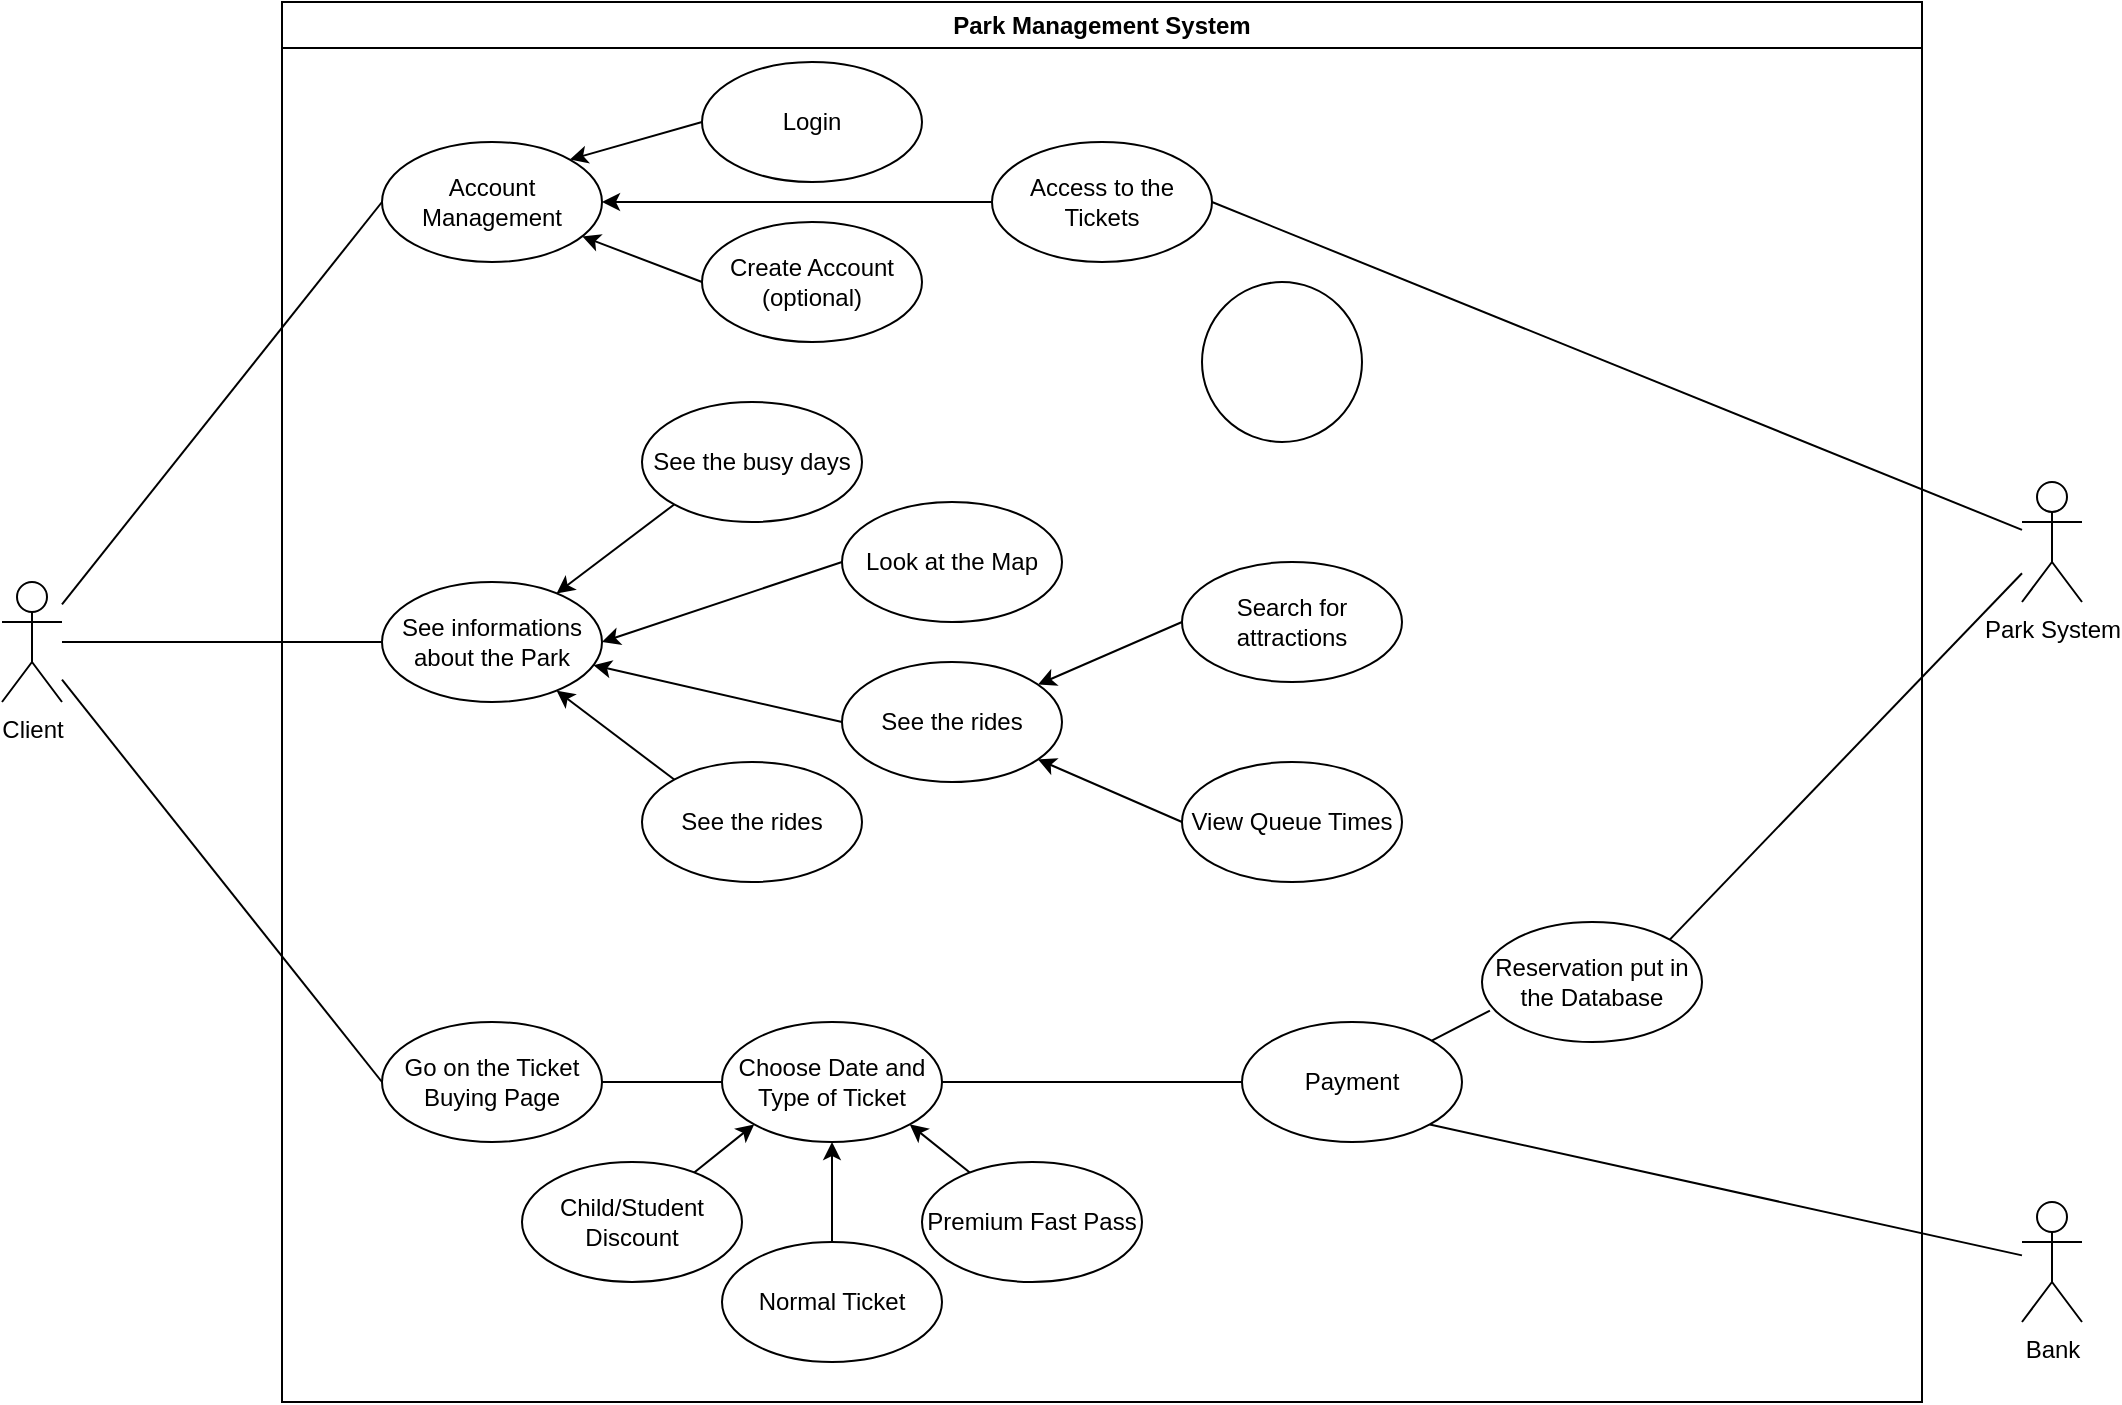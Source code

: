 <mxfile version="24.8.1">
  <diagram name="Page-1" id="E4OvXx5G3-vNM_OuPeBn">
    <mxGraphModel dx="1235" dy="655" grid="1" gridSize="10" guides="1" tooltips="1" connect="1" arrows="1" fold="1" page="1" pageScale="1" pageWidth="1200" pageHeight="1600" math="0" shadow="0">
      <root>
        <mxCell id="0" />
        <mxCell id="1" parent="0" />
        <mxCell id="8TZ--4oujpOshQAnLDAF-21" style="rounded=0;orthogonalLoop=1;jettySize=auto;html=1;entryX=0;entryY=0.5;entryDx=0;entryDy=0;endArrow=none;endFill=0;" parent="1" source="8TZ--4oujpOshQAnLDAF-2" target="8TZ--4oujpOshQAnLDAF-13" edge="1">
          <mxGeometry relative="1" as="geometry" />
        </mxCell>
        <mxCell id="8TZ--4oujpOshQAnLDAF-2" value="Client" style="shape=umlActor;verticalLabelPosition=bottom;verticalAlign=top;html=1;outlineConnect=0;" parent="1" vertex="1">
          <mxGeometry x="50" y="440" width="30" height="60" as="geometry" />
        </mxCell>
        <mxCell id="8TZ--4oujpOshQAnLDAF-65" style="rounded=0;orthogonalLoop=1;jettySize=auto;html=1;entryX=1;entryY=1;entryDx=0;entryDy=0;endArrow=none;endFill=0;" parent="1" source="8TZ--4oujpOshQAnLDAF-3" target="8TZ--4oujpOshQAnLDAF-62" edge="1">
          <mxGeometry relative="1" as="geometry" />
        </mxCell>
        <mxCell id="8TZ--4oujpOshQAnLDAF-3" value="Bank" style="shape=umlActor;verticalLabelPosition=bottom;verticalAlign=top;html=1;outlineConnect=0;" parent="1" vertex="1">
          <mxGeometry x="1060" y="750" width="30" height="60" as="geometry" />
        </mxCell>
        <mxCell id="8TZ--4oujpOshQAnLDAF-8" value="Park Management System" style="swimlane;whiteSpace=wrap;html=1;" parent="1" vertex="1">
          <mxGeometry x="190" y="150" width="820" height="700" as="geometry" />
        </mxCell>
        <mxCell id="8TZ--4oujpOshQAnLDAF-41" style="rounded=0;orthogonalLoop=1;jettySize=auto;html=1;exitX=1;exitY=0;exitDx=0;exitDy=0;entryX=0;entryY=0.5;entryDx=0;entryDy=0;endArrow=none;endFill=0;startArrow=classic;startFill=1;" parent="8TZ--4oujpOshQAnLDAF-8" source="8TZ--4oujpOshQAnLDAF-13" target="8TZ--4oujpOshQAnLDAF-39" edge="1">
          <mxGeometry relative="1" as="geometry" />
        </mxCell>
        <mxCell id="8TZ--4oujpOshQAnLDAF-42" style="rounded=0;orthogonalLoop=1;jettySize=auto;html=1;entryX=0;entryY=0.5;entryDx=0;entryDy=0;endArrow=none;endFill=0;startArrow=classic;startFill=1;" parent="8TZ--4oujpOshQAnLDAF-8" source="8TZ--4oujpOshQAnLDAF-13" target="8TZ--4oujpOshQAnLDAF-40" edge="1">
          <mxGeometry relative="1" as="geometry" />
        </mxCell>
        <mxCell id="8TZ--4oujpOshQAnLDAF-13" value="Account Management" style="ellipse;whiteSpace=wrap;html=1;" parent="8TZ--4oujpOshQAnLDAF-8" vertex="1">
          <mxGeometry x="50" y="70" width="110" height="60" as="geometry" />
        </mxCell>
        <mxCell id="8TZ--4oujpOshQAnLDAF-47" style="rounded=0;orthogonalLoop=1;jettySize=auto;html=1;entryX=0;entryY=1;entryDx=0;entryDy=0;endArrow=none;endFill=0;startArrow=classic;startFill=1;" parent="8TZ--4oujpOshQAnLDAF-8" source="8TZ--4oujpOshQAnLDAF-15" target="8TZ--4oujpOshQAnLDAF-19" edge="1">
          <mxGeometry relative="1" as="geometry" />
        </mxCell>
        <mxCell id="8TZ--4oujpOshQAnLDAF-48" style="rounded=0;orthogonalLoop=1;jettySize=auto;html=1;exitX=1;exitY=0.5;exitDx=0;exitDy=0;entryX=0;entryY=0.5;entryDx=0;entryDy=0;endArrow=none;endFill=0;startArrow=classic;startFill=1;" parent="8TZ--4oujpOshQAnLDAF-8" source="8TZ--4oujpOshQAnLDAF-15" target="8TZ--4oujpOshQAnLDAF-18" edge="1">
          <mxGeometry relative="1" as="geometry" />
        </mxCell>
        <mxCell id="8TZ--4oujpOshQAnLDAF-49" style="rounded=0;orthogonalLoop=1;jettySize=auto;html=1;entryX=0;entryY=0;entryDx=0;entryDy=0;endArrow=none;endFill=0;startArrow=classic;startFill=1;" parent="8TZ--4oujpOshQAnLDAF-8" source="8TZ--4oujpOshQAnLDAF-15" target="8TZ--4oujpOshQAnLDAF-46" edge="1">
          <mxGeometry relative="1" as="geometry" />
        </mxCell>
        <mxCell id="8TZ--4oujpOshQAnLDAF-50" style="rounded=0;orthogonalLoop=1;jettySize=auto;html=1;entryX=0;entryY=0.5;entryDx=0;entryDy=0;endArrow=none;endFill=0;startArrow=classic;startFill=1;" parent="8TZ--4oujpOshQAnLDAF-8" source="8TZ--4oujpOshQAnLDAF-15" target="8TZ--4oujpOshQAnLDAF-17" edge="1">
          <mxGeometry relative="1" as="geometry" />
        </mxCell>
        <mxCell id="8TZ--4oujpOshQAnLDAF-15" value="See informations about the Park" style="ellipse;whiteSpace=wrap;html=1;" parent="8TZ--4oujpOshQAnLDAF-8" vertex="1">
          <mxGeometry x="50" y="290" width="110" height="60" as="geometry" />
        </mxCell>
        <mxCell id="8TZ--4oujpOshQAnLDAF-51" style="rounded=0;orthogonalLoop=1;jettySize=auto;html=1;entryX=0;entryY=0.5;entryDx=0;entryDy=0;endArrow=none;endFill=0;startArrow=classic;startFill=1;" parent="8TZ--4oujpOshQAnLDAF-8" source="8TZ--4oujpOshQAnLDAF-17" target="8TZ--4oujpOshQAnLDAF-44" edge="1">
          <mxGeometry relative="1" as="geometry" />
        </mxCell>
        <mxCell id="8TZ--4oujpOshQAnLDAF-52" style="rounded=0;orthogonalLoop=1;jettySize=auto;html=1;entryX=0;entryY=0.5;entryDx=0;entryDy=0;endArrow=none;endFill=0;startArrow=classic;startFill=1;" parent="8TZ--4oujpOshQAnLDAF-8" source="8TZ--4oujpOshQAnLDAF-17" target="8TZ--4oujpOshQAnLDAF-43" edge="1">
          <mxGeometry relative="1" as="geometry" />
        </mxCell>
        <mxCell id="8TZ--4oujpOshQAnLDAF-17" value="See the r&lt;span style=&quot;color: rgba(0, 0, 0, 0); font-family: monospace; font-size: 0px; text-align: start; text-wrap-mode: nowrap;&quot;&gt;%3CmxGraphModel%3E%3Croot%3E%3CmxCell%20id%3D%220%22%2F%3E%3CmxCell%20id%3D%221%22%20parent%3D%220%22%2F%3E%3CmxCell%20id%3D%222%22%20value%3D%22Login%22%20style%3D%22ellipse%3BwhiteSpace%3Dwrap%3Bhtml%3D1%3B%22%20vertex%3D%221%22%20parent%3D%221%22%3E%3CmxGeometry%20x%3D%22240%22%20y%3D%22200%22%20width%3D%22110%22%20height%3D%2260%22%20as%3D%22geometry%22%2F%3E%3C%2FmxCell%3E%3C%2Froot%3E%3C%2FmxGraphModel%3E&lt;/span&gt;ides" style="ellipse;whiteSpace=wrap;html=1;" parent="8TZ--4oujpOshQAnLDAF-8" vertex="1">
          <mxGeometry x="280" y="330" width="110" height="60" as="geometry" />
        </mxCell>
        <mxCell id="8TZ--4oujpOshQAnLDAF-18" value="Look at the Map" style="ellipse;whiteSpace=wrap;html=1;" parent="8TZ--4oujpOshQAnLDAF-8" vertex="1">
          <mxGeometry x="280" y="250" width="110" height="60" as="geometry" />
        </mxCell>
        <mxCell id="8TZ--4oujpOshQAnLDAF-19" value="See the busy days" style="ellipse;whiteSpace=wrap;html=1;" parent="8TZ--4oujpOshQAnLDAF-8" vertex="1">
          <mxGeometry x="180" y="200" width="110" height="60" as="geometry" />
        </mxCell>
        <mxCell id="8TZ--4oujpOshQAnLDAF-61" style="edgeStyle=orthogonalEdgeStyle;rounded=0;orthogonalLoop=1;jettySize=auto;html=1;entryX=0;entryY=0.5;entryDx=0;entryDy=0;endArrow=none;endFill=0;" parent="8TZ--4oujpOshQAnLDAF-8" source="8TZ--4oujpOshQAnLDAF-20" target="8TZ--4oujpOshQAnLDAF-54" edge="1">
          <mxGeometry relative="1" as="geometry" />
        </mxCell>
        <mxCell id="8TZ--4oujpOshQAnLDAF-20" value="Go on the Ticket Buying Page" style="ellipse;whiteSpace=wrap;html=1;" parent="8TZ--4oujpOshQAnLDAF-8" vertex="1">
          <mxGeometry x="50" y="510" width="110" height="60" as="geometry" />
        </mxCell>
        <mxCell id="8TZ--4oujpOshQAnLDAF-39" value="Login" style="ellipse;whiteSpace=wrap;html=1;" parent="8TZ--4oujpOshQAnLDAF-8" vertex="1">
          <mxGeometry x="210" y="30" width="110" height="60" as="geometry" />
        </mxCell>
        <mxCell id="8TZ--4oujpOshQAnLDAF-40" value="Create Account (optional)" style="ellipse;whiteSpace=wrap;html=1;" parent="8TZ--4oujpOshQAnLDAF-8" vertex="1">
          <mxGeometry x="210" y="110" width="110" height="60" as="geometry" />
        </mxCell>
        <mxCell id="8TZ--4oujpOshQAnLDAF-43" value="View Queue Times" style="ellipse;whiteSpace=wrap;html=1;" parent="8TZ--4oujpOshQAnLDAF-8" vertex="1">
          <mxGeometry x="450" y="380" width="110" height="60" as="geometry" />
        </mxCell>
        <mxCell id="8TZ--4oujpOshQAnLDAF-44" value="Search for attractions" style="ellipse;whiteSpace=wrap;html=1;" parent="8TZ--4oujpOshQAnLDAF-8" vertex="1">
          <mxGeometry x="450" y="280" width="110" height="60" as="geometry" />
        </mxCell>
        <mxCell id="8TZ--4oujpOshQAnLDAF-46" value="See the r&lt;span style=&quot;color: rgba(0, 0, 0, 0); font-family: monospace; font-size: 0px; text-align: start; text-wrap-mode: nowrap;&quot;&gt;%3CmxGraphModel%3E%3Croot%3E%3CmxCell%20id%3D%220%22%2F%3E%3CmxCell%20id%3D%221%22%20parent%3D%220%22%2F%3E%3CmxCell%20id%3D%222%22%20value%3D%22Login%22%20style%3D%22ellipse%3BwhiteSpace%3Dwrap%3Bhtml%3D1%3B%22%20vertex%3D%221%22%20parent%3D%221%22%3E%3CmxGeometry%20x%3D%22240%22%20y%3D%22200%22%20width%3D%22110%22%20height%3D%2260%22%20as%3D%22geometry%22%2F%3E%3C%2FmxCell%3E%3C%2Froot%3E%3C%2FmxGraphModel%3E&lt;/span&gt;ides" style="ellipse;whiteSpace=wrap;html=1;" parent="8TZ--4oujpOshQAnLDAF-8" vertex="1">
          <mxGeometry x="180" y="380" width="110" height="60" as="geometry" />
        </mxCell>
        <mxCell id="8TZ--4oujpOshQAnLDAF-66" style="edgeStyle=orthogonalEdgeStyle;rounded=0;orthogonalLoop=1;jettySize=auto;html=1;entryX=0;entryY=0.5;entryDx=0;entryDy=0;endArrow=none;endFill=0;" parent="8TZ--4oujpOshQAnLDAF-8" source="8TZ--4oujpOshQAnLDAF-54" target="8TZ--4oujpOshQAnLDAF-62" edge="1">
          <mxGeometry relative="1" as="geometry" />
        </mxCell>
        <mxCell id="8TZ--4oujpOshQAnLDAF-54" value="Choose Date and Type of Ticket" style="ellipse;whiteSpace=wrap;html=1;" parent="8TZ--4oujpOshQAnLDAF-8" vertex="1">
          <mxGeometry x="220" y="510" width="110" height="60" as="geometry" />
        </mxCell>
        <mxCell id="8TZ--4oujpOshQAnLDAF-58" style="rounded=0;orthogonalLoop=1;jettySize=auto;html=1;entryX=0;entryY=1;entryDx=0;entryDy=0;" parent="8TZ--4oujpOshQAnLDAF-8" source="8TZ--4oujpOshQAnLDAF-55" target="8TZ--4oujpOshQAnLDAF-54" edge="1">
          <mxGeometry relative="1" as="geometry" />
        </mxCell>
        <mxCell id="8TZ--4oujpOshQAnLDAF-55" value="Child/Student Discount" style="ellipse;whiteSpace=wrap;html=1;" parent="8TZ--4oujpOshQAnLDAF-8" vertex="1">
          <mxGeometry x="120" y="580" width="110" height="60" as="geometry" />
        </mxCell>
        <mxCell id="8TZ--4oujpOshQAnLDAF-59" style="rounded=0;orthogonalLoop=1;jettySize=auto;html=1;" parent="8TZ--4oujpOshQAnLDAF-8" source="8TZ--4oujpOshQAnLDAF-56" edge="1">
          <mxGeometry relative="1" as="geometry">
            <mxPoint x="275" y="570" as="targetPoint" />
          </mxGeometry>
        </mxCell>
        <mxCell id="8TZ--4oujpOshQAnLDAF-56" value="Normal Ticket" style="ellipse;whiteSpace=wrap;html=1;" parent="8TZ--4oujpOshQAnLDAF-8" vertex="1">
          <mxGeometry x="220" y="620" width="110" height="60" as="geometry" />
        </mxCell>
        <mxCell id="8TZ--4oujpOshQAnLDAF-60" style="rounded=0;orthogonalLoop=1;jettySize=auto;html=1;entryX=1;entryY=1;entryDx=0;entryDy=0;" parent="8TZ--4oujpOshQAnLDAF-8" source="8TZ--4oujpOshQAnLDAF-57" target="8TZ--4oujpOshQAnLDAF-54" edge="1">
          <mxGeometry relative="1" as="geometry">
            <mxPoint x="280" y="570" as="targetPoint" />
          </mxGeometry>
        </mxCell>
        <mxCell id="8TZ--4oujpOshQAnLDAF-57" value="Premium Fast Pass" style="ellipse;whiteSpace=wrap;html=1;" parent="8TZ--4oujpOshQAnLDAF-8" vertex="1">
          <mxGeometry x="320" y="580" width="110" height="60" as="geometry" />
        </mxCell>
        <mxCell id="8TZ--4oujpOshQAnLDAF-68" style="rounded=0;orthogonalLoop=1;jettySize=auto;html=1;entryX=0.036;entryY=0.738;entryDx=0;entryDy=0;endArrow=none;endFill=0;entryPerimeter=0;" parent="8TZ--4oujpOshQAnLDAF-8" source="8TZ--4oujpOshQAnLDAF-62" target="8TZ--4oujpOshQAnLDAF-64" edge="1">
          <mxGeometry relative="1" as="geometry" />
        </mxCell>
        <mxCell id="8TZ--4oujpOshQAnLDAF-62" value="Payment" style="ellipse;whiteSpace=wrap;html=1;" parent="8TZ--4oujpOshQAnLDAF-8" vertex="1">
          <mxGeometry x="480" y="510" width="110" height="60" as="geometry" />
        </mxCell>
        <mxCell id="8TZ--4oujpOshQAnLDAF-64" value="Reservation put in the Database" style="ellipse;whiteSpace=wrap;html=1;" parent="8TZ--4oujpOshQAnLDAF-8" vertex="1">
          <mxGeometry x="600" y="460" width="110" height="60" as="geometry" />
        </mxCell>
        <mxCell id="8TZ--4oujpOshQAnLDAF-71" style="edgeStyle=orthogonalEdgeStyle;rounded=0;orthogonalLoop=1;jettySize=auto;html=1;entryX=1;entryY=0.5;entryDx=0;entryDy=0;" parent="8TZ--4oujpOshQAnLDAF-8" source="8TZ--4oujpOshQAnLDAF-70" target="8TZ--4oujpOshQAnLDAF-13" edge="1">
          <mxGeometry relative="1" as="geometry" />
        </mxCell>
        <mxCell id="8TZ--4oujpOshQAnLDAF-70" value="Access to the Tickets" style="ellipse;whiteSpace=wrap;html=1;" parent="8TZ--4oujpOshQAnLDAF-8" vertex="1">
          <mxGeometry x="355" y="70" width="110" height="60" as="geometry" />
        </mxCell>
        <mxCell id="98VRIP7G5qetc2EplAsl-1" value="" style="ellipse;whiteSpace=wrap;html=1;aspect=fixed;" vertex="1" parent="8TZ--4oujpOshQAnLDAF-8">
          <mxGeometry x="460" y="140" width="80" height="80" as="geometry" />
        </mxCell>
        <mxCell id="8TZ--4oujpOshQAnLDAF-67" style="rounded=0;orthogonalLoop=1;jettySize=auto;html=1;entryX=1;entryY=0;entryDx=0;entryDy=0;endArrow=none;endFill=0;" parent="1" source="8TZ--4oujpOshQAnLDAF-12" target="8TZ--4oujpOshQAnLDAF-64" edge="1">
          <mxGeometry relative="1" as="geometry" />
        </mxCell>
        <mxCell id="8TZ--4oujpOshQAnLDAF-72" style="rounded=0;orthogonalLoop=1;jettySize=auto;html=1;entryX=1;entryY=0.5;entryDx=0;entryDy=0;endArrow=none;endFill=0;" parent="1" source="8TZ--4oujpOshQAnLDAF-12" target="8TZ--4oujpOshQAnLDAF-70" edge="1">
          <mxGeometry relative="1" as="geometry" />
        </mxCell>
        <mxCell id="8TZ--4oujpOshQAnLDAF-12" value="Park System" style="shape=umlActor;verticalLabelPosition=bottom;verticalAlign=top;html=1;outlineConnect=0;" parent="1" vertex="1">
          <mxGeometry x="1060" y="390" width="30" height="60" as="geometry" />
        </mxCell>
        <mxCell id="8TZ--4oujpOshQAnLDAF-23" style="rounded=0;orthogonalLoop=1;jettySize=auto;html=1;entryX=0;entryY=0.5;entryDx=0;entryDy=0;endArrow=none;endFill=0;" parent="1" source="8TZ--4oujpOshQAnLDAF-2" target="8TZ--4oujpOshQAnLDAF-15" edge="1">
          <mxGeometry relative="1" as="geometry">
            <mxPoint x="140" y="357" as="sourcePoint" />
            <mxPoint x="260" y="250" as="targetPoint" />
          </mxGeometry>
        </mxCell>
        <mxCell id="8TZ--4oujpOshQAnLDAF-24" style="rounded=0;orthogonalLoop=1;jettySize=auto;html=1;entryX=0;entryY=0.5;entryDx=0;entryDy=0;endArrow=none;endFill=0;" parent="1" source="8TZ--4oujpOshQAnLDAF-2" target="8TZ--4oujpOshQAnLDAF-20" edge="1">
          <mxGeometry relative="1" as="geometry">
            <mxPoint x="150" y="367" as="sourcePoint" />
            <mxPoint x="270" y="260" as="targetPoint" />
          </mxGeometry>
        </mxCell>
      </root>
    </mxGraphModel>
  </diagram>
</mxfile>
